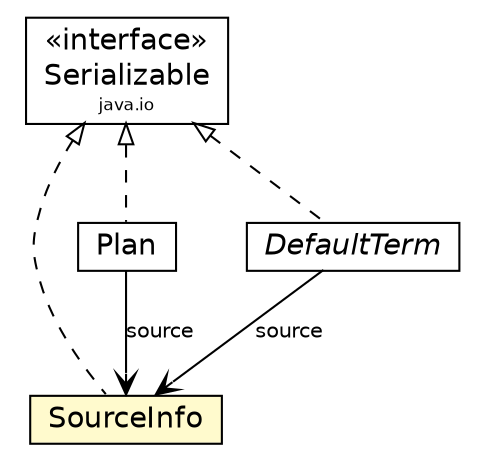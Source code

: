#!/usr/local/bin/dot
#
# Class diagram 
# Generated by UMLGraph version 5.1 (http://www.umlgraph.org/)
#

digraph G {
	edge [fontname="Helvetica",fontsize=10,labelfontname="Helvetica",labelfontsize=10];
	node [fontname="Helvetica",fontsize=10,shape=plaintext];
	nodesep=0.25;
	ranksep=0.5;
	// jason.asSyntax.SourceInfo
	c15007 [label=<<table title="jason.asSyntax.SourceInfo" border="0" cellborder="1" cellspacing="0" cellpadding="2" port="p" bgcolor="lemonChiffon" href="./SourceInfo.html">
		<tr><td><table border="0" cellspacing="0" cellpadding="1">
<tr><td align="center" balign="center"> SourceInfo </td></tr>
		</table></td></tr>
		</table>>, fontname="Helvetica", fontcolor="black", fontsize=14.0];
	// jason.asSyntax.Plan
	c15017 [label=<<table title="jason.asSyntax.Plan" border="0" cellborder="1" cellspacing="0" cellpadding="2" port="p" href="./Plan.html">
		<tr><td><table border="0" cellspacing="0" cellpadding="1">
<tr><td align="center" balign="center"> Plan </td></tr>
		</table></td></tr>
		</table>>, fontname="Helvetica", fontcolor="black", fontsize=14.0];
	// jason.asSyntax.DefaultTerm
	c15030 [label=<<table title="jason.asSyntax.DefaultTerm" border="0" cellborder="1" cellspacing="0" cellpadding="2" port="p" href="./DefaultTerm.html">
		<tr><td><table border="0" cellspacing="0" cellpadding="1">
<tr><td align="center" balign="center"><font face="Helvetica-Oblique"> DefaultTerm </font></td></tr>
		</table></td></tr>
		</table>>, fontname="Helvetica", fontcolor="black", fontsize=14.0];
	//jason.asSyntax.SourceInfo implements java.io.Serializable
	c15222:p -> c15007:p [dir=back,arrowtail=empty,style=dashed];
	//jason.asSyntax.Plan implements java.io.Serializable
	c15222:p -> c15017:p [dir=back,arrowtail=empty,style=dashed];
	// jason.asSyntax.Plan NAVASSOC jason.asSyntax.SourceInfo
	c15017:p -> c15007:p [taillabel="", label="source", headlabel="", fontname="Helvetica", fontcolor="black", fontsize=10.0, color="black", arrowhead=open];
	//jason.asSyntax.DefaultTerm implements java.io.Serializable
	c15222:p -> c15030:p [dir=back,arrowtail=empty,style=dashed];
	// jason.asSyntax.DefaultTerm NAVASSOC jason.asSyntax.SourceInfo
	c15030:p -> c15007:p [taillabel="", label="source", headlabel="", fontname="Helvetica", fontcolor="black", fontsize=10.0, color="black", arrowhead=open];
	// java.io.Serializable
	c15222 [label=<<table title="java.io.Serializable" border="0" cellborder="1" cellspacing="0" cellpadding="2" port="p" href="http://java.sun.com/j2se/1.4.2/docs/api/java/io/Serializable.html">
		<tr><td><table border="0" cellspacing="0" cellpadding="1">
<tr><td align="center" balign="center"> &#171;interface&#187; </td></tr>
<tr><td align="center" balign="center"> Serializable </td></tr>
<tr><td align="center" balign="center"><font point-size="8.0"> java.io </font></td></tr>
		</table></td></tr>
		</table>>, fontname="Helvetica", fontcolor="black", fontsize=14.0];
}

